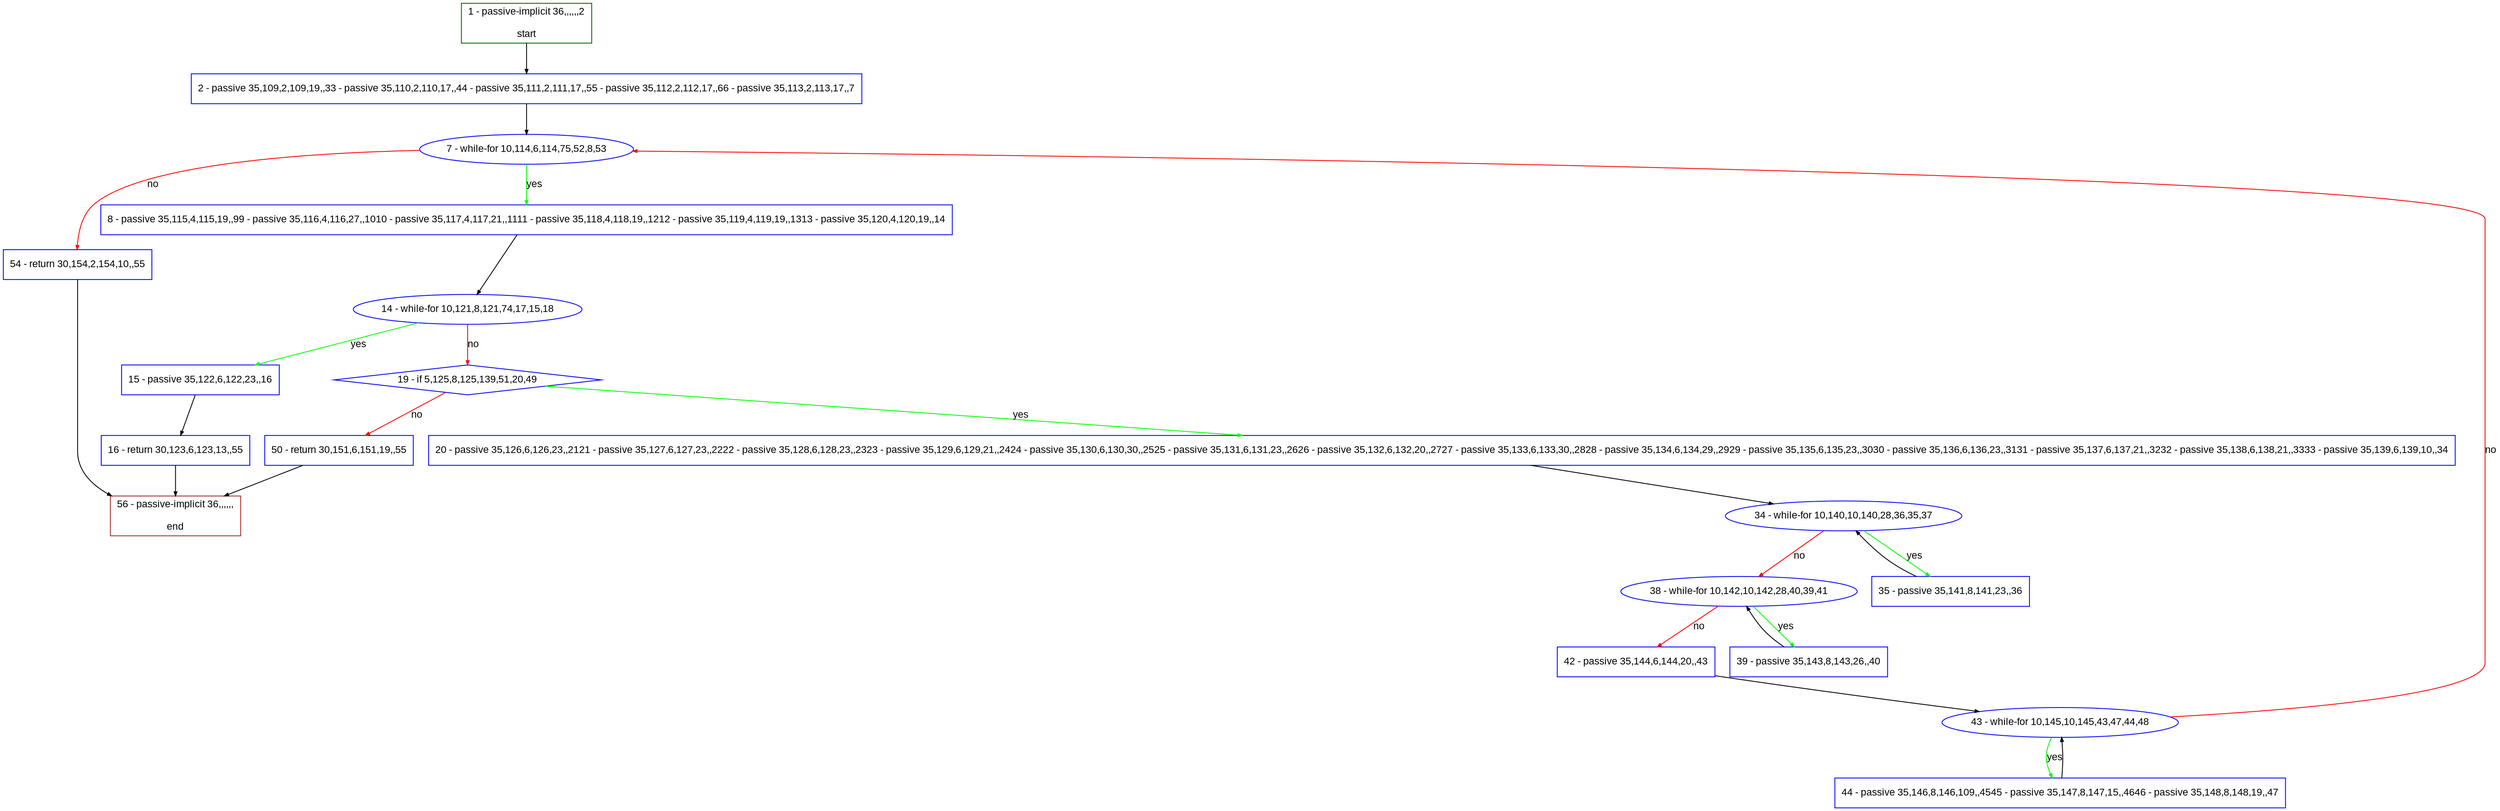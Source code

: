 digraph "" {
  graph [pack="true", label="", fontsize="12", packmode="clust", fontname="Arial", fillcolor="#FFFFCC", bgcolor="white", style="rounded,filled", compound="true"];
  node [node_initialized="no", label="", color="grey", fontsize="12", fillcolor="white", fontname="Arial", style="filled", shape="rectangle", compound="true", fixedsize="false"];
  edge [fontcolor="black", arrowhead="normal", arrowtail="none", arrowsize="0.5", ltail="", label="", color="black", fontsize="12", lhead="", fontname="Arial", dir="forward", compound="true"];
  __N1 [label="2 - passive 35,109,2,109,19,,33 - passive 35,110,2,110,17,,44 - passive 35,111,2,111,17,,55 - passive 35,112,2,112,17,,66 - passive 35,113,2,113,17,,7", color="#0000ff", fillcolor="#ffffff", style="filled", shape="box"];
  __N2 [label="1 - passive-implicit 36,,,,,,2\n\nstart", color="#006400", fillcolor="#ffffff", style="filled", shape="box"];
  __N3 [label="7 - while-for 10,114,6,114,75,52,8,53", color="#0000ff", fillcolor="#ffffff", style="filled", shape="oval"];
  __N4 [label="8 - passive 35,115,4,115,19,,99 - passive 35,116,4,116,27,,1010 - passive 35,117,4,117,21,,1111 - passive 35,118,4,118,19,,1212 - passive 35,119,4,119,19,,1313 - passive 35,120,4,120,19,,14", color="#0000ff", fillcolor="#ffffff", style="filled", shape="box"];
  __N5 [label="54 - return 30,154,2,154,10,,55", color="#0000ff", fillcolor="#ffffff", style="filled", shape="box"];
  __N6 [label="14 - while-for 10,121,8,121,74,17,15,18", color="#0000ff", fillcolor="#ffffff", style="filled", shape="oval"];
  __N7 [label="15 - passive 35,122,6,122,23,,16", color="#0000ff", fillcolor="#ffffff", style="filled", shape="box"];
  __N8 [label="19 - if 5,125,8,125,139,51,20,49", color="#0000ff", fillcolor="#ffffff", style="filled", shape="diamond"];
  __N9 [label="16 - return 30,123,6,123,13,,55", color="#0000ff", fillcolor="#ffffff", style="filled", shape="box"];
  __N10 [label="56 - passive-implicit 36,,,,,,\n\nend", color="#a52a2a", fillcolor="#ffffff", style="filled", shape="box"];
  __N11 [label="20 - passive 35,126,6,126,23,,2121 - passive 35,127,6,127,23,,2222 - passive 35,128,6,128,23,,2323 - passive 35,129,6,129,21,,2424 - passive 35,130,6,130,30,,2525 - passive 35,131,6,131,23,,2626 - passive 35,132,6,132,20,,2727 - passive 35,133,6,133,30,,2828 - passive 35,134,6,134,29,,2929 - passive 35,135,6,135,23,,3030 - passive 35,136,6,136,23,,3131 - passive 35,137,6,137,21,,3232 - passive 35,138,6,138,21,,3333 - passive 35,139,6,139,10,,34", color="#0000ff", fillcolor="#ffffff", style="filled", shape="box"];
  __N12 [label="50 - return 30,151,6,151,19,,55", color="#0000ff", fillcolor="#ffffff", style="filled", shape="box"];
  __N13 [label="34 - while-for 10,140,10,140,28,36,35,37", color="#0000ff", fillcolor="#ffffff", style="filled", shape="oval"];
  __N14 [label="35 - passive 35,141,8,141,23,,36", color="#0000ff", fillcolor="#ffffff", style="filled", shape="box"];
  __N15 [label="38 - while-for 10,142,10,142,28,40,39,41", color="#0000ff", fillcolor="#ffffff", style="filled", shape="oval"];
  __N16 [label="39 - passive 35,143,8,143,26,,40", color="#0000ff", fillcolor="#ffffff", style="filled", shape="box"];
  __N17 [label="42 - passive 35,144,6,144,20,,43", color="#0000ff", fillcolor="#ffffff", style="filled", shape="box"];
  __N18 [label="43 - while-for 10,145,10,145,43,47,44,48", color="#0000ff", fillcolor="#ffffff", style="filled", shape="oval"];
  __N19 [label="44 - passive 35,146,8,146,109,,4545 - passive 35,147,8,147,15,,4646 - passive 35,148,8,148,19,,47", color="#0000ff", fillcolor="#ffffff", style="filled", shape="box"];
  __N2 -> __N1 [arrowhead="normal", arrowtail="none", color="#000000", label="", dir="forward"];
  __N1 -> __N3 [arrowhead="normal", arrowtail="none", color="#000000", label="", dir="forward"];
  __N3 -> __N4 [arrowhead="normal", arrowtail="none", color="#00ff00", label="yes", dir="forward"];
  __N3 -> __N5 [arrowhead="normal", arrowtail="none", color="#ff0000", label="no", dir="forward"];
  __N4 -> __N6 [arrowhead="normal", arrowtail="none", color="#000000", label="", dir="forward"];
  __N6 -> __N7 [arrowhead="normal", arrowtail="none", color="#00ff00", label="yes", dir="forward"];
  __N6 -> __N8 [arrowhead="normal", arrowtail="none", color="#ff0000", label="no", dir="forward"];
  __N7 -> __N9 [arrowhead="normal", arrowtail="none", color="#000000", label="", dir="forward"];
  __N9 -> __N10 [arrowhead="normal", arrowtail="none", color="#000000", label="", dir="forward"];
  __N8 -> __N11 [arrowhead="normal", arrowtail="none", color="#00ff00", label="yes", dir="forward"];
  __N8 -> __N12 [arrowhead="normal", arrowtail="none", color="#ff0000", label="no", dir="forward"];
  __N11 -> __N13 [arrowhead="normal", arrowtail="none", color="#000000", label="", dir="forward"];
  __N13 -> __N14 [arrowhead="normal", arrowtail="none", color="#00ff00", label="yes", dir="forward"];
  __N14 -> __N13 [arrowhead="normal", arrowtail="none", color="#000000", label="", dir="forward"];
  __N13 -> __N15 [arrowhead="normal", arrowtail="none", color="#ff0000", label="no", dir="forward"];
  __N15 -> __N16 [arrowhead="normal", arrowtail="none", color="#00ff00", label="yes", dir="forward"];
  __N16 -> __N15 [arrowhead="normal", arrowtail="none", color="#000000", label="", dir="forward"];
  __N15 -> __N17 [arrowhead="normal", arrowtail="none", color="#ff0000", label="no", dir="forward"];
  __N17 -> __N18 [arrowhead="normal", arrowtail="none", color="#000000", label="", dir="forward"];
  __N18 -> __N3 [arrowhead="normal", arrowtail="none", color="#ff0000", label="no", dir="forward"];
  __N18 -> __N19 [arrowhead="normal", arrowtail="none", color="#00ff00", label="yes", dir="forward"];
  __N19 -> __N18 [arrowhead="normal", arrowtail="none", color="#000000", label="", dir="forward"];
  __N12 -> __N10 [arrowhead="normal", arrowtail="none", color="#000000", label="", dir="forward"];
  __N5 -> __N10 [arrowhead="normal", arrowtail="none", color="#000000", label="", dir="forward"];
}
